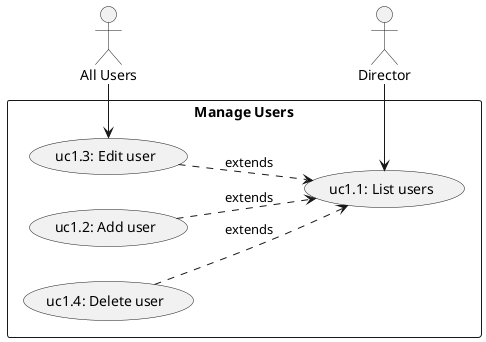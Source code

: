 
@startuml uc1_users.png

   ' Manage users
   ' ------------

   left to right direction
   actor Director
   actor "All Users" as All


   rectangle "Manage Users" {
      (uc1.1: List users)  as (uc1.1)
      (uc1.2: Add user)    as (uc1.2)
      (uc1.3: Edit user) as (uc1.3)
      (uc1.4: Delete user) as (uc1.4)

      Director -left-> (uc1.1)

      (uc1.2) ..> (uc1.1) : extends
      (uc1.3) ..> (uc1.1) : extends
      (uc1.4) ..> (uc1.1) : extends

      All      --right--> (uc1.3)
   }
   

@enduml
